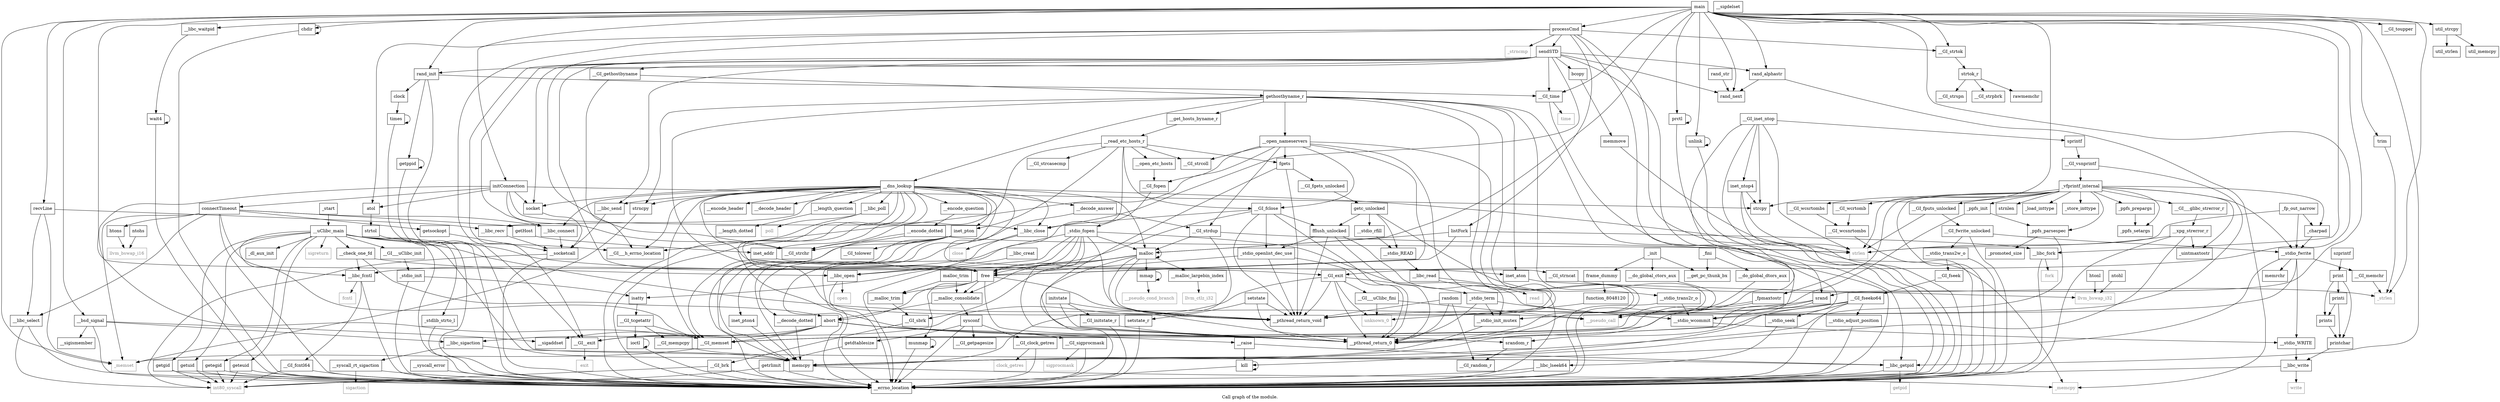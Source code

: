 digraph "Call graph of the module." {
  label="Call graph of the module.";
  node [shape=record];

  Node___libc_close [label="{__libc_close}"];
  Node__stdlib_strto_l [label="{_stdlib_strto_l}"];
  Node___libc_fork [label="{__libc_fork}"];
  Node_clock [label="{clock}"];
  Node___GI_memset [label="{__GI_memset}"];
  Node___GI_strchr [label="{__GI_strchr}"];
  Node_strcpy [label="{strcpy}"];
  Node_socket [label="{socket}"];
  Node_malloc_trim [label="{malloc_trim}"];
  Node_inet_addr [label="{inet_addr}"];
  Node___GI_initstate_r [label="{__GI_initstate_r}"];
  Node___libc_getpid [label="{__libc_getpid}"];
  Node___bsd_signal [label="{__bsd_signal}"];
  Node_bcopy [label="{bcopy}"];
  Node___GI___uClibc_fini [label="{__GI___uClibc_fini}"];
  Node___pthread_return_void [label="{__pthread_return_void}"];
  Node___GI_gethostbyname [label="{__GI_gethostbyname}"];
  Node_abort [label="{abort}"];
  Node_random [label="{random}"];
  Node_getppid [label="{getppid}"];
  Node_kill [label="{kill}"];
  Node_prctl [label="{prctl}"];
  Node___sigismember [label="{__sigismember}"];
  Node___GI_strtok [label="{__GI_strtok}"];
  Node_setstate [label="{setstate}"];
  Node_gethostbyname_r [label="{gethostbyname_r}"];
  Node___sigaddset [label="{__sigaddset}"];
  Node_sysconf [label="{sysconf}"];
  Node_atol [label="{atol}"];
  Node___libc_select [label="{__libc_select}"];
  Node_htons [label="{htons}"];
  Node___sigdelset [label="{__sigdelset}"];
  Node_initstate [label="{initstate}"];
  Node___libc_connect [label="{__libc_connect}"];
  Node___malloc_largebin_index [label="{__malloc_largebin_index}"];
  Node___GI_time [label="{__GI_time}"];
  Node_htonl [label="{htonl}"];
  Node_unlink [label="{unlink}"];
  Node___libc_waitpid [label="{__libc_waitpid}"];
  Node_malloc [label="{malloc}"];
  Node_srand [label="{srand}"];
  Node_strtol [label="{strtol}"];
  Node___check_one_fd [label="{__check_one_fd}"];
  Node___GI___uClibc_init [label="{__GI___uClibc_init}"];
  Node_setstate_r [label="{setstate_r}"];
  Node_getsockopt [label="{getsockopt}"];
  Node___GI_exit [label="{__GI_exit}"];
  Node___libc_write [label="{__libc_write}"];
  Node___GI_toupper [label="{__GI_toupper}"];
  Node___errno_location [label="{__errno_location}"];
  Node___malloc_trim [label="{__malloc_trim}"];
  Node_ntohs [label="{ntohs}"];
  Node___malloc_consolidate [label="{__malloc_consolidate}"];
  Node_ntohl [label="{ntohl}"];
  Node_free [label="{free}"];
  Node___GI_random_r [label="{__GI_random_r}"];
  Node___libc_recv [label="{__libc_recv}"];
  Node_srandom_r [label="{srandom_r}"];
  Node_strtok_r [label="{strtok_r}"];
  Node___GI_strpbrk [label="{__GI_strpbrk}"];
  Node_inet_aton [label="{inet_aton}"];
  Node___dns_lookup [label="{__dns_lookup}"];
  Node___open_nameservers [label="{__open_nameservers}"];
  Node___get_hosts_byname_r [label="{__get_hosts_byname_r}"];
  Node___raise [label="{__raise}"];
  Node__dl_aux_init [label="{_dl_aux_init}"];
  Node___GI_brk [label="{__GI_brk}"];
  Node___syscall_error [label="{__syscall_error}"];
  Node___libc_poll [label="{__libc_poll}"];
  Node___GI_fclose [label="{__GI_fclose}"];
  Node__stdio_fopen [label="{_stdio_fopen}"];
  Node__stdio_init [label="{_stdio_init}"];
  Node___stdio_init_mutex [label="{__stdio_init_mutex}"];
  Node__stdio_term [label="{_stdio_term}"];
  Node___stdio_wcommit [label="{__stdio_wcommit}"];
  Node_fgets [label="{fgets}"];
  Node__stdio_openlist_dec_use [label="{_stdio_openlist_dec_use}"];
  Node_fflush_unlocked [label="{fflush_unlocked}"];
  Node___GI_fgets_unlocked [label="{__GI_fgets_unlocked}"];
  Node___GI_strcoll [label="{__GI_strcoll}"];
  Node_strlen [color="gray50", fontcolor="gray50", label="{strlen}"];
  Node___GI_strncat [label="{__GI_strncat}"];
  Node_rawmemchr [label="{rawmemchr}"];
  Node___GI_strspn [label="{__GI_strspn}"];
  Node___GI_strdup [label="{__GI_strdup}"];
  Node_isatty [label="{isatty}"];
  Node___GI_tcgetattr [label="{__GI_tcgetattr}"];
  Node_inet_pton4 [label="{inet_pton4}"];
  Node_inet_pton [label="{inet_pton}"];
  Node_inet_ntop4 [label="{inet_ntop4}"];
  Node___GI_inet_ntop [label="{__GI_inet_ntop}"];
  Node___encode_header [label="{__encode_header}"];
  Node___decode_header [label="{__decode_header}"];
  Node___encode_question [label="{__encode_question}"];
  Node___length_question [label="{__length_question}"];
  Node___decode_answer [label="{__decode_answer}"];
  Node___open_etc_hosts [label="{__open_etc_hosts}"];
  Node___read_etc_hosts_r [label="{__read_etc_hosts_r}"];
  Node_ioctl [label="{ioctl}"];
  Node___GI_tolower [label="{__GI_tolower}"];
  Node_sprintf [label="{sprintf}"];
  Node___GI_vsnprintf [label="{__GI_vsnprintf}"];
  Node___stdio_WRITE [label="{__stdio_WRITE}"];
  Node__charpad [label="{_charpad}"];
  Node__fp_out_narrow [label="{_fp_out_narrow}"];
  Node__vfprintf_internal [label="{_vfprintf_internal}"];
  Node__ppfs_init [label="{_ppfs_init}"];
  Node__ppfs_prepargs [label="{_ppfs_prepargs}"];
  Node__ppfs_setargs [label="{_ppfs_setargs}"];
  Node__promoted_size [label="{_promoted_size}"];
  Node__ppfs_parsespec [label="{_ppfs_parsespec}"];
  Node_getc_unlocked [label="{getc_unlocked}"];
  Node___GI_fputs_unlocked [label="{__GI_fputs_unlocked}"];
  Node___GI_fopen [label="{__GI_fopen}"];
  Node___uClibc_main [label="{__uClibc_main}"];
  Node___libc_sigaction [label="{__libc_sigaction}"];
  Node_mmap [label="{mmap}"];
  Node___socketcall [label="{__socketcall}"];
  Node___syscall_rt_sigaction [label="{__syscall_rt_sigaction}"];
  Node___GI_clock_getres [label="{__GI_clock_getres}"];
  Node_getdtablesize [label="{getdtablesize}"];
  Node_getegid [label="{getegid}"];
  Node_geteuid [label="{geteuid}"];
  Node_getgid [label="{getgid}"];
  Node___GI_getpagesize [label="{__GI_getpagesize}"];
  Node_getrlimit [label="{getrlimit}"];
  Node_getuid [label="{getuid}"];
  Node_munmap [label="{munmap}"];
  Node___libc_open [label="{__libc_open}"];
  Node___libc_creat [label="{__libc_creat}"];
  Node___GI_sbrk [label="{__GI_sbrk}"];
  Node___GI_sigprocmask [label="{__GI_sigprocmask}"];
  Node_times [label="{times}"];
  Node_wait4 [label="{wait4}"];
  Node___GI___h_errno_location [label="{__GI___h_errno_location}"];
  Node_memcpy [label="{memcpy}"];
  Node_memmove [label="{memmove}"];
  Node_strncpy [label="{strncpy}"];
  Node_open [color="gray50", fontcolor="gray50", label="{open}"];
  Node_sigprocmask [color="gray50", fontcolor="gray50", label="{sigprocmask}"];
  Node_poll [color="gray50", fontcolor="gray50", label="{poll}"];
  Node_read [color="gray50", fontcolor="gray50", label="{read}"];
  Node___GI_fwrite_unlocked [label="{__GI_fwrite_unlocked}"];
  Node_strnlen [label="{strnlen}"];
  Node___GI_mempcpy [label="{__GI_mempcpy}"];
  Node___GI___glibc_strerror_r [label="{__GI___glibc_strerror_r}"];
  Node___xpg_strerror_r [label="{__xpg_strerror_r}"];
  Node___GI_strcasecmp [label="{__GI_strcasecmp}"];
  Node___encode_dotted [label="{__encode_dotted}"];
  Node___decode_dotted [label="{__decode_dotted}"];
  Node___length_dotted [label="{__length_dotted}"];
  Node___GI_wcrtomb [label="{__GI_wcrtomb}"];
  Node___GI_wcsrtombs [label="{__GI_wcsrtombs}"];
  Node___GI_wcsnrtombs [label="{__GI_wcsnrtombs}"];
  Node___stdio_READ [label="{__stdio_READ}"];
  Node___stdio_fwrite [label="{__stdio_fwrite}"];
  Node___stdio_rfill [label="{__stdio_rfill}"];
  Node___stdio_trans2r_o [label="{__stdio_trans2r_o}"];
  Node___stdio_trans2w_o [label="{__stdio_trans2w_o}"];
  Node__load_inttype [label="{_load_inttype}"];
  Node__store_inttype [label="{_store_inttype}"];
  Node__uintmaxtostr [label="{_uintmaxtostr}"];
  Node__fpmaxtostr [label="{_fpmaxtostr}"];
  Node___GI_memchr [label="{__GI_memchr}"];
  Node_memrchr [label="{memrchr}"];
  Node___libc_read [label="{__libc_read}"];
  Node___GI_fseek [label="{__GI_fseek}"];
  Node___GI_fseeko64 [label="{__GI_fseeko64}"];
  Node___stdio_adjust_position [label="{__stdio_adjust_position}"];
  Node___stdio_seek [label="{__stdio_seek}"];
  Node___libc_lseek64 [label="{__libc_lseek64}"];
  Node___do_global_ctors_aux [label="{__do_global_ctors_aux}"];
  Node__fini [label="{_fini}"];
  Node_llvm_bswap_i32 [color="gray50", fontcolor="gray50", label="{llvm_bswap_i32}"];
  Node_llvm_ctlz_i32 [color="gray50", fontcolor="gray50", label="{llvm_ctlz_i32}"];
  Node__memcpy [color="gray50", fontcolor="gray50", label="{_memcpy}"];
  Node__strlen [color="gray50", fontcolor="gray50", label="{_strlen}"];
  Node__memset [color="gray50", fontcolor="gray50", label="{_memset}"];
  Node__strncmp [color="gray50", fontcolor="gray50", label="{_strncmp}"];
  Node_llvm_bswap_i16 [color="gray50", fontcolor="gray50", label="{llvm_bswap_i16}"];
  Node_unknown_0 [color="gray50", fontcolor="gray50", label="{unknown_0}"];
  Node_fcntl [color="gray50", fontcolor="gray50", label="{fcntl}"];
  Node_int80_syscall [color="gray50", fontcolor="gray50", label="{int80_syscall}"];
  Node_exit [color="gray50", fontcolor="gray50", label="{exit}"];
  Node_close [color="gray50", fontcolor="gray50", label="{close}"];
  Node_fork [color="gray50", fontcolor="gray50", label="{fork}"];
  Node_getpid [color="gray50", fontcolor="gray50", label="{getpid}"];
  Node_time [color="gray50", fontcolor="gray50", label="{time}"];
  Node_write [color="gray50", fontcolor="gray50", label="{write}"];
  Node_sigreturn [color="gray50", fontcolor="gray50", label="{sigreturn}"];
  Node_sigaction [color="gray50", fontcolor="gray50", label="{sigaction}"];
  Node_clock_getres [color="gray50", fontcolor="gray50", label="{clock_getres}"];
  Node___libc_send [label="{__libc_send}"];
  Node___pthread_return_0 [label="{__pthread_return_0}"];
  Node___pseudo_call [color="gray50", fontcolor="gray50", label="{__pseudo_call}"];
  Node___pseudo_cond_branch [color="gray50", fontcolor="gray50", label="{__pseudo_cond_branch}"];
  Node__init [label="{_init}"];
  Node___get_pc_thunk_bx [label="{__get_pc_thunk_bx}"];
  Node___do_global_dtors_aux [label="{__do_global_dtors_aux}"];
  Node_frame_dummy [label="{frame_dummy}"];
  Node_function_8048120 [label="{function_8048120}"];
  Node__start [label="{_start}"];
  Node_rand_init [label="{rand_init}"];
  Node_rand_next [label="{rand_next}"];
  Node_rand_str [label="{rand_str}"];
  Node_rand_alphastr [label="{rand_alphastr}"];
  Node_util_strlen [label="{util_strlen}"];
  Node_util_memcpy [label="{util_memcpy}"];
  Node_util_strcpy [label="{util_strcpy}"];
  Node_printchar [label="{printchar}"];
  Node_prints [label="{prints}"];
  Node_printi [label="{printi}"];
  Node_print [label="{print}"];
  Node_szprintf [label="{szprintf}"];
  Node_trim [label="{trim}"];
  Node_getHost [label="{getHost}"];
  Node_recvLine [label="{recvLine}"];
  Node_connectTimeout [label="{connectTimeout}"];
  Node_listFork [label="{listFork}"];
  Node_sendSTD [label="{sendSTD}"];
  Node_processCmd [label="{processCmd}"];
  Node_initConnection [label="{initConnection}"];
  Node_main [label="{main}"];
  Node___libc_fcntl [label="{__libc_fcntl}"];
  Node___GI_fcntl64 [label="{__GI_fcntl64}"];
  Node___GI__exit [label="{__GI__exit}"];
  Node_chdir [label="{chdir}"];
  Node___libc_close -> Node___errno_location;
  Node___libc_close -> Node_close;
  Node__stdlib_strto_l -> Node___errno_location;
  Node___libc_fork -> Node___errno_location;
  Node___libc_fork -> Node_fork;
  Node_clock -> Node_times;
  Node___GI_memset -> Node__memset;
  Node_socket -> Node___socketcall;
  Node_malloc_trim -> Node___malloc_trim;
  Node_malloc_trim -> Node___malloc_consolidate;
  Node_inet_addr -> Node_inet_aton;
  Node___GI_initstate_r -> Node___errno_location;
  Node___GI_initstate_r -> Node_srandom_r;
  Node___libc_getpid -> Node___errno_location;
  Node___libc_getpid -> Node_getpid;
  Node___bsd_signal -> Node___sigismember;
  Node___bsd_signal -> Node___sigaddset;
  Node___bsd_signal -> Node___errno_location;
  Node___bsd_signal -> Node___libc_sigaction;
  Node_bcopy -> Node_memmove;
  Node___GI___uClibc_fini -> Node_unknown_0;
  Node___GI___uClibc_fini -> Node___pseudo_call;
  Node___GI_gethostbyname -> Node_gethostbyname_r;
  Node___GI_gethostbyname -> Node___GI___h_errno_location;
  Node_abort -> Node___GI_memset;
  Node_abort -> Node___sigaddset;
  Node_abort -> Node___raise;
  Node_abort -> Node___libc_sigaction;
  Node_abort -> Node___GI_sigprocmask;
  Node_abort -> Node___pthread_return_0;
  Node_abort -> Node___GI__exit;
  Node_random -> Node___pthread_return_void;
  Node_random -> Node___GI_random_r;
  Node_random -> Node___pthread_return_0;
  Node_getppid -> Node_getppid;
  Node_getppid -> Node___errno_location;
  Node_kill -> Node_kill;
  Node_kill -> Node___errno_location;
  Node_prctl -> Node_prctl;
  Node_prctl -> Node___errno_location;
  Node___GI_strtok -> Node_strtok_r;
  Node_setstate -> Node___pthread_return_void;
  Node_setstate -> Node_setstate_r;
  Node_setstate -> Node___pthread_return_0;
  Node_gethostbyname_r -> Node___pthread_return_void;
  Node_gethostbyname_r -> Node___errno_location;
  Node_gethostbyname_r -> Node_free;
  Node_gethostbyname_r -> Node_inet_aton;
  Node_gethostbyname_r -> Node___dns_lookup;
  Node_gethostbyname_r -> Node___open_nameservers;
  Node_gethostbyname_r -> Node___get_hosts_byname_r;
  Node_gethostbyname_r -> Node_memcpy;
  Node_gethostbyname_r -> Node_strncpy;
  Node_gethostbyname_r -> Node___pthread_return_0;
  Node_sysconf -> Node___errno_location;
  Node_sysconf -> Node___GI_clock_getres;
  Node_sysconf -> Node_getdtablesize;
  Node_sysconf -> Node___GI_getpagesize;
  Node_atol -> Node_strtol;
  Node___libc_select -> Node___errno_location;
  Node___libc_select -> Node_int80_syscall;
  Node_htons -> Node_llvm_bswap_i16;
  Node_initstate -> Node___GI_initstate_r;
  Node_initstate -> Node___pthread_return_void;
  Node_initstate -> Node___pthread_return_0;
  Node___libc_connect -> Node___socketcall;
  Node___malloc_largebin_index -> Node_llvm_ctlz_i32;
  Node___GI_time -> Node___errno_location;
  Node___GI_time -> Node_time;
  Node_htonl -> Node_llvm_bswap_i32;
  Node_unlink -> Node_unlink;
  Node_unlink -> Node___errno_location;
  Node___libc_waitpid -> Node_wait4;
  Node_malloc -> Node___pthread_return_void;
  Node_malloc -> Node___malloc_largebin_index;
  Node_malloc -> Node_malloc;
  Node_malloc -> Node___errno_location;
  Node_malloc -> Node___malloc_consolidate;
  Node_malloc -> Node_free;
  Node_malloc -> Node_mmap;
  Node_malloc -> Node___GI_sbrk;
  Node_malloc -> Node___pthread_return_0;
  Node_srand -> Node___pthread_return_void;
  Node_srand -> Node_srandom_r;
  Node_srand -> Node___pthread_return_0;
  Node_strtol -> Node__stdlib_strto_l;
  Node___check_one_fd -> Node_abort;
  Node___check_one_fd -> Node___libc_open;
  Node___check_one_fd -> Node___libc_fcntl;
  Node___GI___uClibc_init -> Node__stdio_init;
  Node_setstate_r -> Node___errno_location;
  Node_getsockopt -> Node___socketcall;
  Node___GI_exit -> Node___GI___uClibc_fini;
  Node___GI_exit -> Node___pthread_return_void;
  Node___GI_exit -> Node__stdio_term;
  Node___GI_exit -> Node_unknown_0;
  Node___GI_exit -> Node___pthread_return_0;
  Node___GI_exit -> Node___GI__exit;
  Node___libc_write -> Node___errno_location;
  Node___libc_write -> Node_write;
  Node___malloc_trim -> Node___GI_sbrk;
  Node_ntohs -> Node_llvm_bswap_i16;
  Node___malloc_consolidate -> Node_abort;
  Node___malloc_consolidate -> Node_sysconf;
  Node_ntohl -> Node_llvm_bswap_i32;
  Node_free -> Node___pthread_return_void;
  Node_free -> Node_abort;
  Node_free -> Node___malloc_trim;
  Node_free -> Node___malloc_consolidate;
  Node_free -> Node_munmap;
  Node_free -> Node___pthread_return_0;
  Node___libc_recv -> Node___socketcall;
  Node_srandom_r -> Node___GI_random_r;
  Node_strtok_r -> Node___GI_strpbrk;
  Node_strtok_r -> Node_rawmemchr;
  Node_strtok_r -> Node___GI_strspn;
  Node_inet_aton -> Node_llvm_bswap_i32;
  Node___dns_lookup -> Node___libc_close;
  Node___dns_lookup -> Node___GI_memset;
  Node___dns_lookup -> Node_socket;
  Node___dns_lookup -> Node_inet_addr;
  Node___dns_lookup -> Node___pthread_return_void;
  Node___dns_lookup -> Node___libc_connect;
  Node___dns_lookup -> Node_malloc;
  Node___dns_lookup -> Node___errno_location;
  Node___dns_lookup -> Node_free;
  Node___dns_lookup -> Node___libc_recv;
  Node___dns_lookup -> Node___libc_poll;
  Node___dns_lookup -> Node_strlen;
  Node___dns_lookup -> Node___GI_strncat;
  Node___dns_lookup -> Node_inet_pton;
  Node___dns_lookup -> Node___encode_header;
  Node___dns_lookup -> Node___decode_header;
  Node___dns_lookup -> Node___encode_question;
  Node___dns_lookup -> Node___length_question;
  Node___dns_lookup -> Node___decode_answer;
  Node___dns_lookup -> Node___GI___h_errno_location;
  Node___dns_lookup -> Node_memcpy;
  Node___dns_lookup -> Node_strncpy;
  Node___dns_lookup -> Node___libc_send;
  Node___dns_lookup -> Node___pthread_return_0;
  Node___open_nameservers -> Node___pthread_return_void;
  Node___open_nameservers -> Node_free;
  Node___open_nameservers -> Node___GI_fclose;
  Node___open_nameservers -> Node_fgets;
  Node___open_nameservers -> Node___GI_strcoll;
  Node___open_nameservers -> Node___GI_strdup;
  Node___open_nameservers -> Node___GI_fopen;
  Node___open_nameservers -> Node___GI___h_errno_location;
  Node___open_nameservers -> Node___pthread_return_0;
  Node___get_hosts_byname_r -> Node___read_etc_hosts_r;
  Node___raise -> Node___libc_getpid;
  Node___raise -> Node_kill;
  Node___GI_brk -> Node___errno_location;
  Node___GI_brk -> Node_int80_syscall;
  Node___syscall_error -> Node___errno_location;
  Node___libc_poll -> Node___errno_location;
  Node___libc_poll -> Node_poll;
  Node___GI_fclose -> Node___libc_close;
  Node___GI_fclose -> Node___pthread_return_void;
  Node___GI_fclose -> Node_free;
  Node___GI_fclose -> Node__stdio_openlist_dec_use;
  Node___GI_fclose -> Node_fflush_unlocked;
  Node___GI_fclose -> Node___pthread_return_0;
  Node__stdio_fopen -> Node___pthread_return_void;
  Node__stdio_fopen -> Node_malloc;
  Node__stdio_fopen -> Node___errno_location;
  Node__stdio_fopen -> Node_free;
  Node__stdio_fopen -> Node___stdio_init_mutex;
  Node__stdio_fopen -> Node_isatty;
  Node__stdio_fopen -> Node___libc_open;
  Node__stdio_fopen -> Node___pthread_return_0;
  Node__stdio_fopen -> Node___libc_fcntl;
  Node__stdio_init -> Node___errno_location;
  Node__stdio_init -> Node_isatty;
  Node___stdio_init_mutex -> Node_memcpy;
  Node__stdio_term -> Node___stdio_init_mutex;
  Node__stdio_term -> Node___stdio_wcommit;
  Node__stdio_term -> Node___pthread_return_0;
  Node___stdio_wcommit -> Node___stdio_WRITE;
  Node_fgets -> Node___pthread_return_void;
  Node_fgets -> Node___GI_fgets_unlocked;
  Node_fgets -> Node___pthread_return_0;
  Node__stdio_openlist_dec_use -> Node___pthread_return_void;
  Node__stdio_openlist_dec_use -> Node_free;
  Node__stdio_openlist_dec_use -> Node___pthread_return_0;
  Node_fflush_unlocked -> Node___pthread_return_void;
  Node_fflush_unlocked -> Node___stdio_wcommit;
  Node_fflush_unlocked -> Node__stdio_openlist_dec_use;
  Node_fflush_unlocked -> Node___pthread_return_0;
  Node___GI_fgets_unlocked -> Node_getc_unlocked;
  Node___GI_strncat -> Node__strlen;
  Node___GI_strdup -> Node_malloc;
  Node___GI_strdup -> Node_strlen;
  Node___GI_strdup -> Node_memcpy;
  Node_isatty -> Node___GI_tcgetattr;
  Node___GI_tcgetattr -> Node___GI_memset;
  Node___GI_tcgetattr -> Node_ioctl;
  Node___GI_tcgetattr -> Node___GI_mempcpy;
  Node_inet_pton4 -> Node_memcpy;
  Node_inet_pton -> Node___GI_memset;
  Node_inet_pton -> Node___GI_strchr;
  Node_inet_pton -> Node___errno_location;
  Node_inet_pton -> Node_inet_pton4;
  Node_inet_pton -> Node___GI_tolower;
  Node_inet_pton -> Node_memcpy;
  Node_inet_ntop4 -> Node_strcpy;
  Node_inet_ntop4 -> Node___errno_location;
  Node_inet_ntop4 -> Node_strlen;
  Node___GI_inet_ntop -> Node___GI_memset;
  Node___GI_inet_ntop -> Node_strcpy;
  Node___GI_inet_ntop -> Node___errno_location;
  Node___GI_inet_ntop -> Node_strlen;
  Node___GI_inet_ntop -> Node_inet_ntop4;
  Node___GI_inet_ntop -> Node_sprintf;
  Node___encode_question -> Node___encode_dotted;
  Node___length_question -> Node___length_dotted;
  Node___decode_answer -> Node___GI_strdup;
  Node___decode_answer -> Node___decode_dotted;
  Node___open_etc_hosts -> Node___GI_fopen;
  Node___read_etc_hosts_r -> Node___GI_strchr;
  Node___read_etc_hosts_r -> Node___errno_location;
  Node___read_etc_hosts_r -> Node___GI_fclose;
  Node___read_etc_hosts_r -> Node_fgets;
  Node___read_etc_hosts_r -> Node___GI_strcoll;
  Node___read_etc_hosts_r -> Node_inet_pton;
  Node___read_etc_hosts_r -> Node___open_etc_hosts;
  Node___read_etc_hosts_r -> Node___GI_strcasecmp;
  Node_ioctl -> Node___errno_location;
  Node_ioctl -> Node_ioctl;
  Node_sprintf -> Node___GI_vsnprintf;
  Node___GI_vsnprintf -> Node___stdio_init_mutex;
  Node___GI_vsnprintf -> Node__vfprintf_internal;
  Node___stdio_WRITE -> Node___libc_write;
  Node__charpad -> Node___stdio_fwrite;
  Node__fp_out_narrow -> Node_strlen;
  Node__fp_out_narrow -> Node__charpad;
  Node__fp_out_narrow -> Node___stdio_fwrite;
  Node__vfprintf_internal -> Node___errno_location;
  Node__vfprintf_internal -> Node_strlen;
  Node__vfprintf_internal -> Node__charpad;
  Node__vfprintf_internal -> Node__ppfs_init;
  Node__vfprintf_internal -> Node__ppfs_prepargs;
  Node__vfprintf_internal -> Node__ppfs_setargs;
  Node__vfprintf_internal -> Node__ppfs_parsespec;
  Node__vfprintf_internal -> Node___GI_fputs_unlocked;
  Node__vfprintf_internal -> Node_strnlen;
  Node__vfprintf_internal -> Node___GI___glibc_strerror_r;
  Node__vfprintf_internal -> Node___GI_wcrtomb;
  Node__vfprintf_internal -> Node___GI_wcsrtombs;
  Node__vfprintf_internal -> Node___stdio_fwrite;
  Node__vfprintf_internal -> Node__load_inttype;
  Node__vfprintf_internal -> Node__store_inttype;
  Node__vfprintf_internal -> Node__uintmaxtostr;
  Node__vfprintf_internal -> Node__fpmaxtostr;
  Node__ppfs_init -> Node___GI_memset;
  Node__ppfs_init -> Node__ppfs_parsespec;
  Node__ppfs_prepargs -> Node__ppfs_setargs;
  Node__ppfs_parsespec -> Node__promoted_size;
  Node__ppfs_parsespec -> Node_memcpy;
  Node_getc_unlocked -> Node_fflush_unlocked;
  Node_getc_unlocked -> Node___stdio_READ;
  Node_getc_unlocked -> Node___stdio_rfill;
  Node_getc_unlocked -> Node___stdio_trans2r_o;
  Node___GI_fputs_unlocked -> Node_strlen;
  Node___GI_fputs_unlocked -> Node___GI_fwrite_unlocked;
  Node___GI_fopen -> Node__stdio_fopen;
  Node___uClibc_main -> Node___GI_memset;
  Node___uClibc_main -> Node___check_one_fd;
  Node___uClibc_main -> Node___GI___uClibc_init;
  Node___uClibc_main -> Node___GI_exit;
  Node___uClibc_main -> Node___errno_location;
  Node___uClibc_main -> Node__dl_aux_init;
  Node___uClibc_main -> Node_getegid;
  Node___uClibc_main -> Node_geteuid;
  Node___uClibc_main -> Node_getgid;
  Node___uClibc_main -> Node_getuid;
  Node___uClibc_main -> Node___GI___h_errno_location;
  Node___uClibc_main -> Node_memcpy;
  Node___uClibc_main -> Node_sigreturn;
  Node___uClibc_main -> Node___pseudo_call;
  Node___libc_sigaction -> Node___syscall_rt_sigaction;
  Node___libc_sigaction -> Node_memcpy;
  Node_mmap -> Node_mmap;
  Node_mmap -> Node___pseudo_cond_branch;
  Node___socketcall -> Node___errno_location;
  Node___socketcall -> Node_int80_syscall;
  Node___syscall_rt_sigaction -> Node___errno_location;
  Node___syscall_rt_sigaction -> Node_sigaction;
  Node___GI_clock_getres -> Node___errno_location;
  Node___GI_clock_getres -> Node_clock_getres;
  Node_getdtablesize -> Node_getrlimit;
  Node_getegid -> Node___errno_location;
  Node_getegid -> Node_int80_syscall;
  Node_geteuid -> Node___errno_location;
  Node_geteuid -> Node_int80_syscall;
  Node_getgid -> Node___errno_location;
  Node_getgid -> Node_int80_syscall;
  Node_getrlimit -> Node___errno_location;
  Node_getrlimit -> Node_int80_syscall;
  Node_getuid -> Node___errno_location;
  Node_getuid -> Node_int80_syscall;
  Node_munmap -> Node___errno_location;
  Node_munmap -> Node_munmap;
  Node___libc_open -> Node___errno_location;
  Node___libc_open -> Node_open;
  Node___libc_creat -> Node___libc_open;
  Node___GI_sbrk -> Node___GI_brk;
  Node___GI_sigprocmask -> Node___errno_location;
  Node___GI_sigprocmask -> Node_sigprocmask;
  Node_times -> Node___errno_location;
  Node_times -> Node_times;
  Node_wait4 -> Node___errno_location;
  Node_wait4 -> Node_wait4;
  Node_memcpy -> Node__memcpy;
  Node_memmove -> Node__memcpy;
  Node_strncpy -> Node__memset;
  Node___GI_fwrite_unlocked -> Node___errno_location;
  Node___GI_fwrite_unlocked -> Node___stdio_fwrite;
  Node___GI_fwrite_unlocked -> Node___stdio_trans2w_o;
  Node___GI_mempcpy -> Node_memcpy;
  Node___GI___glibc_strerror_r -> Node___xpg_strerror_r;
  Node___xpg_strerror_r -> Node___errno_location;
  Node___xpg_strerror_r -> Node_strlen;
  Node___xpg_strerror_r -> Node_memcpy;
  Node___xpg_strerror_r -> Node__uintmaxtostr;
  Node___encode_dotted -> Node___GI_strchr;
  Node___encode_dotted -> Node_strlen;
  Node___encode_dotted -> Node_memcpy;
  Node___decode_dotted -> Node_memcpy;
  Node___GI_wcrtomb -> Node___GI_wcsnrtombs;
  Node___GI_wcsrtombs -> Node___GI_wcsnrtombs;
  Node___GI_wcsnrtombs -> Node___errno_location;
  Node___stdio_READ -> Node___libc_read;
  Node___stdio_fwrite -> Node___stdio_wcommit;
  Node___stdio_fwrite -> Node___stdio_WRITE;
  Node___stdio_fwrite -> Node_memcpy;
  Node___stdio_fwrite -> Node___GI_memchr;
  Node___stdio_fwrite -> Node_memrchr;
  Node___stdio_rfill -> Node___stdio_READ;
  Node___stdio_trans2r_o -> Node___errno_location;
  Node___stdio_trans2r_o -> Node___stdio_wcommit;
  Node___stdio_trans2w_o -> Node___errno_location;
  Node___stdio_trans2w_o -> Node___GI_fseek;
  Node__fpmaxtostr -> Node___GI_memset;
  Node__fpmaxtostr -> Node___pseudo_call;
  Node___GI_memchr -> Node__strlen;
  Node___libc_read -> Node___errno_location;
  Node___libc_read -> Node_read;
  Node___GI_fseek -> Node___GI_fseeko64;
  Node___GI_fseeko64 -> Node___pthread_return_void;
  Node___GI_fseeko64 -> Node___errno_location;
  Node___GI_fseeko64 -> Node___stdio_wcommit;
  Node___GI_fseeko64 -> Node___stdio_adjust_position;
  Node___GI_fseeko64 -> Node___stdio_seek;
  Node___GI_fseeko64 -> Node___pthread_return_0;
  Node___stdio_adjust_position -> Node___errno_location;
  Node___stdio_seek -> Node___libc_lseek64;
  Node___libc_lseek64 -> Node___errno_location;
  Node___libc_lseek64 -> Node_int80_syscall;
  Node___do_global_ctors_aux -> Node___pseudo_call;
  Node__fini -> Node___get_pc_thunk_bx;
  Node__fini -> Node___do_global_dtors_aux;
  Node___libc_send -> Node___socketcall;
  Node__init -> Node___do_global_ctors_aux;
  Node__init -> Node___get_pc_thunk_bx;
  Node__init -> Node_frame_dummy;
  Node___do_global_dtors_aux -> Node___pseudo_call;
  Node_frame_dummy -> Node_function_8048120;
  Node_function_8048120 -> Node_unknown_0;
  Node__start -> Node___uClibc_main;
  Node_rand_init -> Node_clock;
  Node_rand_init -> Node___libc_getpid;
  Node_rand_init -> Node_getppid;
  Node_rand_init -> Node___GI_time;
  Node_rand_str -> Node_rand_next;
  Node_rand_alphastr -> Node__memcpy;
  Node_rand_alphastr -> Node_rand_next;
  Node_util_strcpy -> Node_util_strlen;
  Node_util_strcpy -> Node_util_memcpy;
  Node_printchar -> Node___libc_write;
  Node_prints -> Node_printchar;
  Node_printi -> Node_printchar;
  Node_printi -> Node_prints;
  Node_print -> Node_printchar;
  Node_print -> Node_prints;
  Node_print -> Node_printi;
  Node_szprintf -> Node_print;
  Node_trim -> Node__strlen;
  Node_getHost -> Node_inet_addr;
  Node_recvLine -> Node___libc_select;
  Node_recvLine -> Node___libc_recv;
  Node_recvLine -> Node__memset;
  Node_connectTimeout -> Node___libc_select;
  Node_connectTimeout -> Node_htons;
  Node_connectTimeout -> Node___libc_connect;
  Node_connectTimeout -> Node_getsockopt;
  Node_connectTimeout -> Node___errno_location;
  Node_connectTimeout -> Node__memset;
  Node_connectTimeout -> Node_getHost;
  Node_connectTimeout -> Node___libc_fcntl;
  Node_listFork -> Node___libc_fork;
  Node_listFork -> Node_malloc;
  Node_listFork -> Node_free;
  Node_sendSTD -> Node___libc_close;
  Node_sendSTD -> Node_socket;
  Node_sendSTD -> Node_bcopy;
  Node_sendSTD -> Node___GI_gethostbyname;
  Node_sendSTD -> Node___libc_connect;
  Node_sendSTD -> Node___GI_time;
  Node_sendSTD -> Node_srand;
  Node_sendSTD -> Node_free;
  Node_sendSTD -> Node___libc_send;
  Node_sendSTD -> Node_rand_init;
  Node_sendSTD -> Node_rand_next;
  Node_sendSTD -> Node_rand_alphastr;
  Node_sendSTD -> Node___GI__exit;
  Node_processCmd -> Node___GI_strchr;
  Node_processCmd -> Node___libc_getpid;
  Node_processCmd -> Node_kill;
  Node_processCmd -> Node___GI_strtok;
  Node_processCmd -> Node_atol;
  Node_processCmd -> Node__strncmp;
  Node_processCmd -> Node_listFork;
  Node_processCmd -> Node_sendSTD;
  Node_processCmd -> Node___GI__exit;
  Node_initConnection -> Node___libc_close;
  Node_initConnection -> Node___GI_memset;
  Node_initConnection -> Node___GI_strchr;
  Node_initConnection -> Node_strcpy;
  Node_initConnection -> Node_socket;
  Node_initConnection -> Node_atol;
  Node_initConnection -> Node_connectTimeout;
  Node_main -> Node___libc_fork;
  Node_main -> Node_strcpy;
  Node_main -> Node___libc_getpid;
  Node_main -> Node___bsd_signal;
  Node_main -> Node_prctl;
  Node_main -> Node___GI_strtok;
  Node_main -> Node___GI_time;
  Node_main -> Node_unlink;
  Node_main -> Node___libc_waitpid;
  Node_main -> Node_malloc;
  Node_main -> Node_srand;
  Node_main -> Node___GI_exit;
  Node_main -> Node___GI_toupper;
  Node_main -> Node_free;
  Node_main -> Node__strlen;
  Node_main -> Node__memset;
  Node_main -> Node_rand_init;
  Node_main -> Node_rand_next;
  Node_main -> Node_rand_alphastr;
  Node_main -> Node_util_strcpy;
  Node_main -> Node_trim;
  Node_main -> Node_recvLine;
  Node_main -> Node_processCmd;
  Node_main -> Node_initConnection;
  Node_main -> Node_chdir;
  Node___libc_fcntl -> Node___errno_location;
  Node___libc_fcntl -> Node_fcntl;
  Node___libc_fcntl -> Node___GI_fcntl64;
  Node___GI_fcntl64 -> Node___errno_location;
  Node___GI_fcntl64 -> Node_int80_syscall;
  Node___GI__exit -> Node_exit;
  Node_chdir -> Node___errno_location;
  Node_chdir -> Node_chdir;
}
